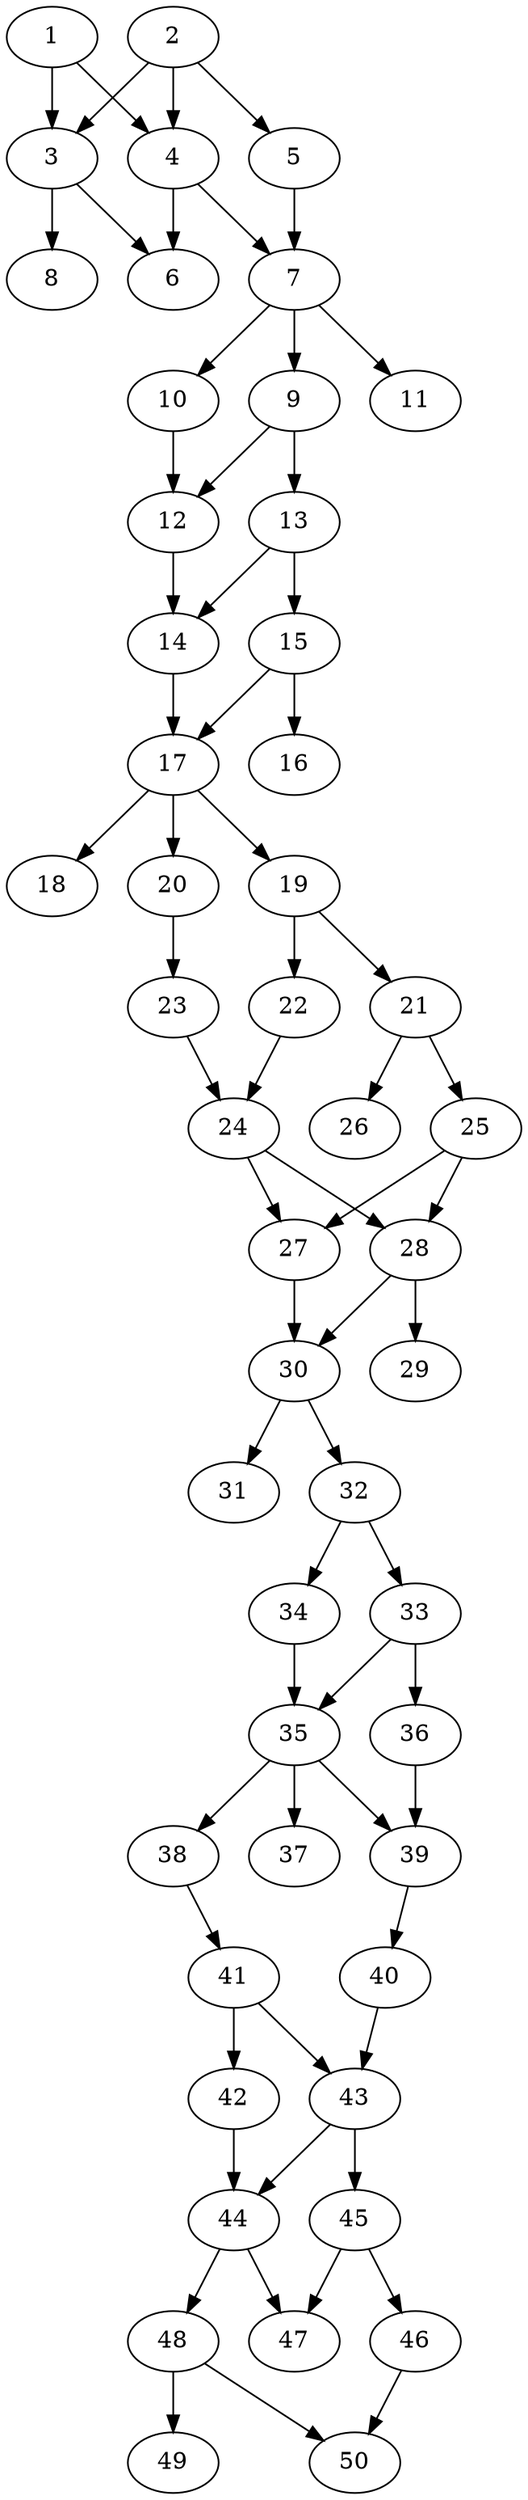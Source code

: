 // DAG automatically generated by daggen at Thu Oct  3 14:07:58 2019
// ./daggen --dot -n 50 --ccr 0.5 --fat 0.3 --regular 0.7 --density 0.6 --mindata 5242880 --maxdata 52428800 
digraph G {
  1 [size="20621312", alpha="0.13", expect_size="10310656"] 
  1 -> 3 [size ="10310656"]
  1 -> 4 [size ="10310656"]
  2 [size="94093312", alpha="0.12", expect_size="47046656"] 
  2 -> 3 [size ="47046656"]
  2 -> 4 [size ="47046656"]
  2 -> 5 [size ="47046656"]
  3 [size="86673408", alpha="0.20", expect_size="43336704"] 
  3 -> 6 [size ="43336704"]
  3 -> 8 [size ="43336704"]
  4 [size="23224320", alpha="0.13", expect_size="11612160"] 
  4 -> 6 [size ="11612160"]
  4 -> 7 [size ="11612160"]
  5 [size="22771712", alpha="0.00", expect_size="11385856"] 
  5 -> 7 [size ="11385856"]
  6 [size="64571392", alpha="0.13", expect_size="32285696"] 
  7 [size="50089984", alpha="0.01", expect_size="25044992"] 
  7 -> 9 [size ="25044992"]
  7 -> 10 [size ="25044992"]
  7 -> 11 [size ="25044992"]
  8 [size="78630912", alpha="0.10", expect_size="39315456"] 
  9 [size="29935616", alpha="0.13", expect_size="14967808"] 
  9 -> 12 [size ="14967808"]
  9 -> 13 [size ="14967808"]
  10 [size="72740864", alpha="0.06", expect_size="36370432"] 
  10 -> 12 [size ="36370432"]
  11 [size="42321920", alpha="0.01", expect_size="21160960"] 
  12 [size="104765440", alpha="0.17", expect_size="52382720"] 
  12 -> 14 [size ="52382720"]
  13 [size="68823040", alpha="0.00", expect_size="34411520"] 
  13 -> 14 [size ="34411520"]
  13 -> 15 [size ="34411520"]
  14 [size="66551808", alpha="0.07", expect_size="33275904"] 
  14 -> 17 [size ="33275904"]
  15 [size="33206272", alpha="0.12", expect_size="16603136"] 
  15 -> 16 [size ="16603136"]
  15 -> 17 [size ="16603136"]
  16 [size="34347008", alpha="0.06", expect_size="17173504"] 
  17 [size="95598592", alpha="0.18", expect_size="47799296"] 
  17 -> 18 [size ="47799296"]
  17 -> 19 [size ="47799296"]
  17 -> 20 [size ="47799296"]
  18 [size="98752512", alpha="0.16", expect_size="49376256"] 
  19 [size="50798592", alpha="0.07", expect_size="25399296"] 
  19 -> 21 [size ="25399296"]
  19 -> 22 [size ="25399296"]
  20 [size="19216384", alpha="0.05", expect_size="9608192"] 
  20 -> 23 [size ="9608192"]
  21 [size="49223680", alpha="0.06", expect_size="24611840"] 
  21 -> 25 [size ="24611840"]
  21 -> 26 [size ="24611840"]
  22 [size="52852736", alpha="0.04", expect_size="26426368"] 
  22 -> 24 [size ="26426368"]
  23 [size="38608896", alpha="0.18", expect_size="19304448"] 
  23 -> 24 [size ="19304448"]
  24 [size="39008256", alpha="0.16", expect_size="19504128"] 
  24 -> 27 [size ="19504128"]
  24 -> 28 [size ="19504128"]
  25 [size="73150464", alpha="0.15", expect_size="36575232"] 
  25 -> 27 [size ="36575232"]
  25 -> 28 [size ="36575232"]
  26 [size="35366912", alpha="0.06", expect_size="17683456"] 
  27 [size="61415424", alpha="0.06", expect_size="30707712"] 
  27 -> 30 [size ="30707712"]
  28 [size="53174272", alpha="0.00", expect_size="26587136"] 
  28 -> 29 [size ="26587136"]
  28 -> 30 [size ="26587136"]
  29 [size="34328576", alpha="0.18", expect_size="17164288"] 
  30 [size="66977792", alpha="0.09", expect_size="33488896"] 
  30 -> 31 [size ="33488896"]
  30 -> 32 [size ="33488896"]
  31 [size="92008448", alpha="0.08", expect_size="46004224"] 
  32 [size="25186304", alpha="0.06", expect_size="12593152"] 
  32 -> 33 [size ="12593152"]
  32 -> 34 [size ="12593152"]
  33 [size="44490752", alpha="0.16", expect_size="22245376"] 
  33 -> 35 [size ="22245376"]
  33 -> 36 [size ="22245376"]
  34 [size="37365760", alpha="0.18", expect_size="18682880"] 
  34 -> 35 [size ="18682880"]
  35 [size="16551936", alpha="0.05", expect_size="8275968"] 
  35 -> 37 [size ="8275968"]
  35 -> 38 [size ="8275968"]
  35 -> 39 [size ="8275968"]
  36 [size="88707072", alpha="0.18", expect_size="44353536"] 
  36 -> 39 [size ="44353536"]
  37 [size="24803328", alpha="0.08", expect_size="12401664"] 
  38 [size="53188608", alpha="0.17", expect_size="26594304"] 
  38 -> 41 [size ="26594304"]
  39 [size="53264384", alpha="0.14", expect_size="26632192"] 
  39 -> 40 [size ="26632192"]
  40 [size="44480512", alpha="0.13", expect_size="22240256"] 
  40 -> 43 [size ="22240256"]
  41 [size="89094144", alpha="0.01", expect_size="44547072"] 
  41 -> 42 [size ="44547072"]
  41 -> 43 [size ="44547072"]
  42 [size="30197760", alpha="0.17", expect_size="15098880"] 
  42 -> 44 [size ="15098880"]
  43 [size="56444928", alpha="0.20", expect_size="28222464"] 
  43 -> 44 [size ="28222464"]
  43 -> 45 [size ="28222464"]
  44 [size="37431296", alpha="0.08", expect_size="18715648"] 
  44 -> 47 [size ="18715648"]
  44 -> 48 [size ="18715648"]
  45 [size="29220864", alpha="0.10", expect_size="14610432"] 
  45 -> 46 [size ="14610432"]
  45 -> 47 [size ="14610432"]
  46 [size="54538240", alpha="0.17", expect_size="27269120"] 
  46 -> 50 [size ="27269120"]
  47 [size="42872832", alpha="0.15", expect_size="21436416"] 
  48 [size="79337472", alpha="0.02", expect_size="39668736"] 
  48 -> 49 [size ="39668736"]
  48 -> 50 [size ="39668736"]
  49 [size="63457280", alpha="0.14", expect_size="31728640"] 
  50 [size="35545088", alpha="0.18", expect_size="17772544"] 
}
